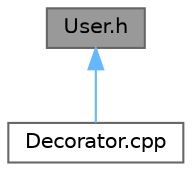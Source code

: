 digraph "User.h"
{
 // LATEX_PDF_SIZE
  bgcolor="transparent";
  edge [fontname=Helvetica,fontsize=10,labelfontname=Helvetica,labelfontsize=10];
  node [fontname=Helvetica,fontsize=10,shape=box,height=0.2,width=0.4];
  Node1 [id="Node000001",label="User.h",height=0.2,width=0.4,color="gray40", fillcolor="grey60", style="filled", fontcolor="black",tooltip="Concrete implementation of AbstractUser with command pattern integration."];
  Node1 -> Node2 [id="edge1_Node000001_Node000002",dir="back",color="steelblue1",style="solid",tooltip=" "];
  Node2 [id="Node000002",label="Decorator.cpp",height=0.2,width=0.4,color="grey40", fillcolor="white", style="filled",URL="$Decorator_8cpp.html",tooltip="Implementation of the Decorator base class for AbstractUser extension."];
}
